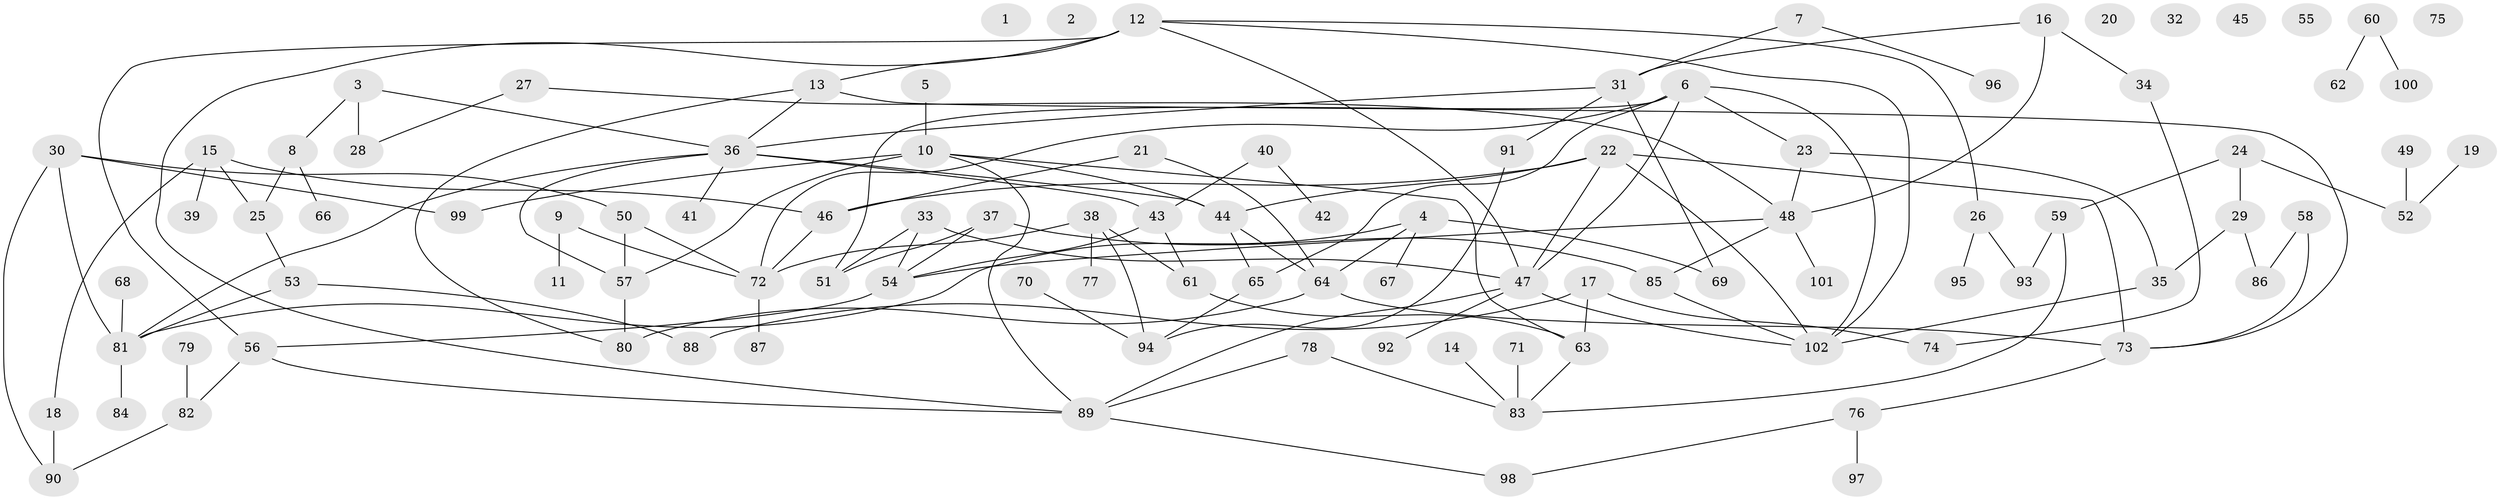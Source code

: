 // coarse degree distribution, {0: 0.09859154929577464, 4: 0.14084507042253522, 1: 0.29577464788732394, 9: 0.014084507042253521, 6: 0.07042253521126761, 8: 0.028169014084507043, 3: 0.15492957746478872, 2: 0.09859154929577464, 7: 0.056338028169014086, 5: 0.04225352112676056}
// Generated by graph-tools (version 1.1) at 2025/41/03/06/25 10:41:22]
// undirected, 102 vertices, 138 edges
graph export_dot {
graph [start="1"]
  node [color=gray90,style=filled];
  1;
  2;
  3;
  4;
  5;
  6;
  7;
  8;
  9;
  10;
  11;
  12;
  13;
  14;
  15;
  16;
  17;
  18;
  19;
  20;
  21;
  22;
  23;
  24;
  25;
  26;
  27;
  28;
  29;
  30;
  31;
  32;
  33;
  34;
  35;
  36;
  37;
  38;
  39;
  40;
  41;
  42;
  43;
  44;
  45;
  46;
  47;
  48;
  49;
  50;
  51;
  52;
  53;
  54;
  55;
  56;
  57;
  58;
  59;
  60;
  61;
  62;
  63;
  64;
  65;
  66;
  67;
  68;
  69;
  70;
  71;
  72;
  73;
  74;
  75;
  76;
  77;
  78;
  79;
  80;
  81;
  82;
  83;
  84;
  85;
  86;
  87;
  88;
  89;
  90;
  91;
  92;
  93;
  94;
  95;
  96;
  97;
  98;
  99;
  100;
  101;
  102;
  3 -- 8;
  3 -- 28;
  3 -- 36;
  4 -- 64;
  4 -- 67;
  4 -- 69;
  4 -- 81;
  5 -- 10;
  6 -- 23;
  6 -- 47;
  6 -- 51;
  6 -- 65;
  6 -- 72;
  6 -- 102;
  7 -- 31;
  7 -- 96;
  8 -- 25;
  8 -- 66;
  9 -- 11;
  9 -- 72;
  10 -- 44;
  10 -- 57;
  10 -- 63;
  10 -- 89;
  10 -- 99;
  12 -- 13;
  12 -- 26;
  12 -- 47;
  12 -- 56;
  12 -- 89;
  12 -- 102;
  13 -- 36;
  13 -- 73;
  13 -- 80;
  14 -- 83;
  15 -- 18;
  15 -- 25;
  15 -- 39;
  15 -- 46;
  16 -- 31;
  16 -- 34;
  16 -- 48;
  17 -- 63;
  17 -- 74;
  17 -- 88;
  18 -- 90;
  19 -- 52;
  21 -- 46;
  21 -- 64;
  22 -- 44;
  22 -- 46;
  22 -- 47;
  22 -- 73;
  22 -- 102;
  23 -- 35;
  23 -- 48;
  24 -- 29;
  24 -- 52;
  24 -- 59;
  25 -- 53;
  26 -- 93;
  26 -- 95;
  27 -- 28;
  27 -- 48;
  29 -- 35;
  29 -- 86;
  30 -- 50;
  30 -- 81;
  30 -- 90;
  30 -- 99;
  31 -- 36;
  31 -- 69;
  31 -- 91;
  33 -- 47;
  33 -- 51;
  33 -- 54;
  34 -- 74;
  35 -- 102;
  36 -- 41;
  36 -- 43;
  36 -- 44;
  36 -- 57;
  36 -- 81;
  37 -- 51;
  37 -- 54;
  37 -- 85;
  38 -- 61;
  38 -- 72;
  38 -- 77;
  38 -- 94;
  40 -- 42;
  40 -- 43;
  43 -- 54;
  43 -- 61;
  44 -- 64;
  44 -- 65;
  46 -- 72;
  47 -- 89;
  47 -- 92;
  47 -- 102;
  48 -- 54;
  48 -- 85;
  48 -- 101;
  49 -- 52;
  50 -- 57;
  50 -- 72;
  53 -- 81;
  53 -- 88;
  54 -- 56;
  56 -- 82;
  56 -- 89;
  57 -- 80;
  58 -- 73;
  58 -- 86;
  59 -- 83;
  59 -- 93;
  60 -- 62;
  60 -- 100;
  61 -- 63;
  63 -- 83;
  64 -- 73;
  64 -- 80;
  65 -- 94;
  68 -- 81;
  70 -- 94;
  71 -- 83;
  72 -- 87;
  73 -- 76;
  76 -- 97;
  76 -- 98;
  78 -- 83;
  78 -- 89;
  79 -- 82;
  81 -- 84;
  82 -- 90;
  85 -- 102;
  89 -- 98;
  91 -- 94;
}
